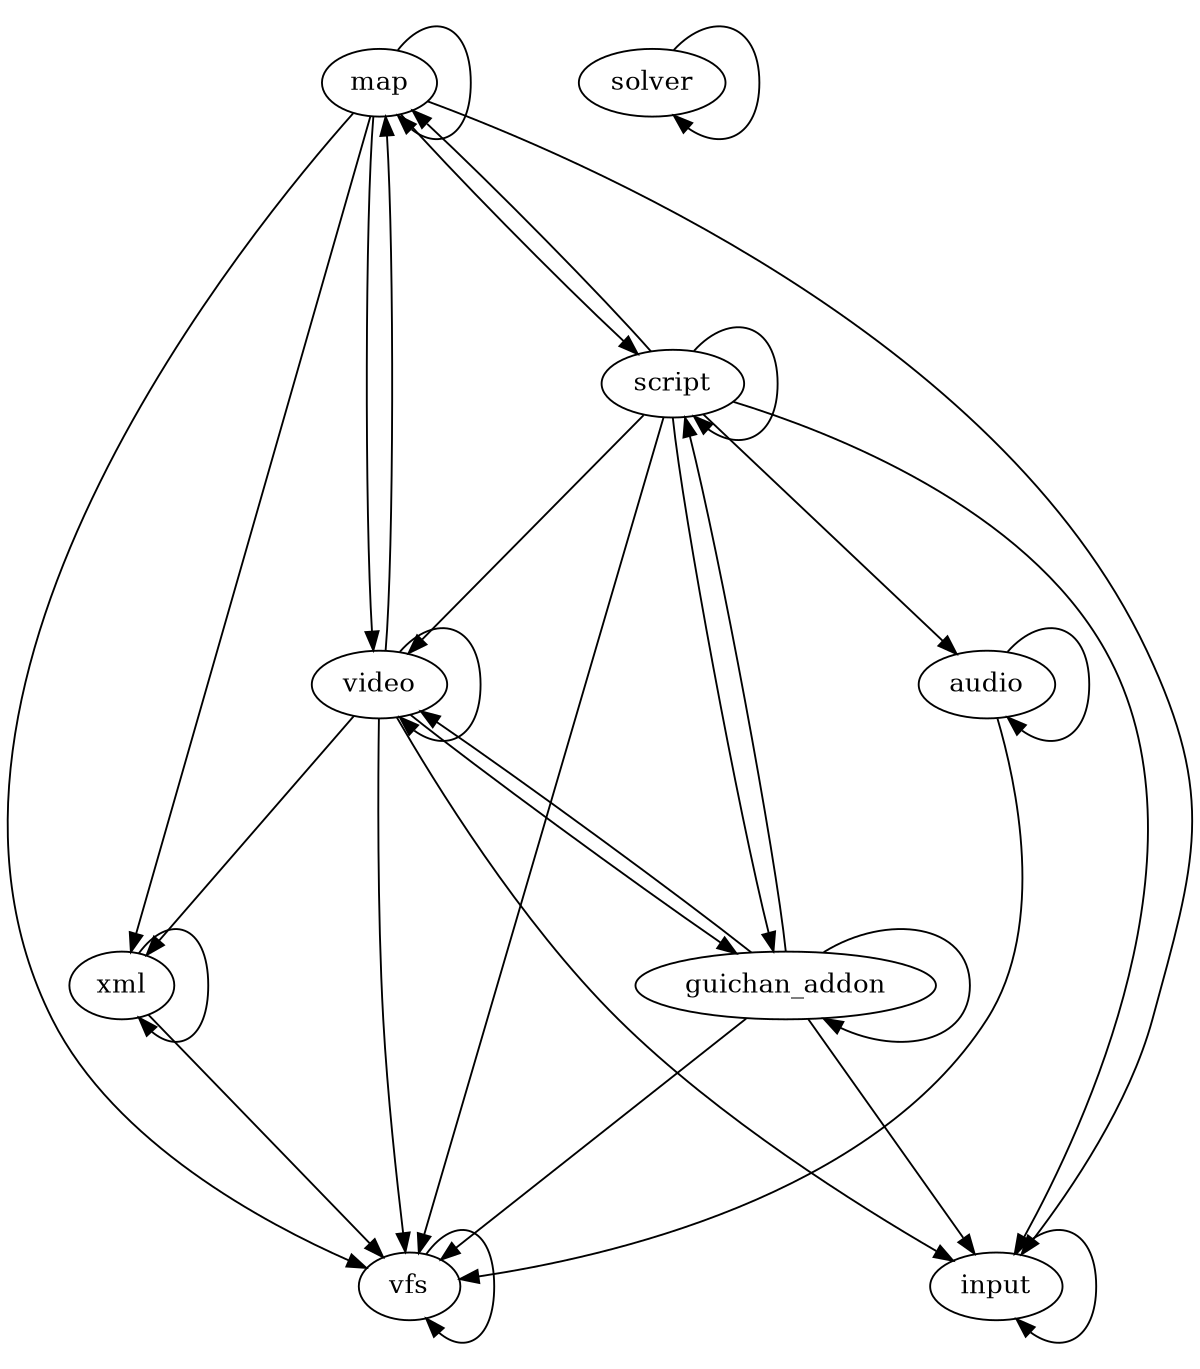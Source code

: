 digraph "source tree" {
    overlap=scale;
    size="8,10";
    ratio="fill";
    fontsize="16";
    fontname="Helvetica";
    clusterrank="local";
    "xml" -> "xml"
    "xml" -> "vfs"
    "map" -> "xml"
    "map" -> "map"
    "map" -> "script"
    "map" -> "video"
    "map" -> "input"
    "map" -> "vfs"
    "script" -> "map"
    "script" -> "script"
    "script" -> "guichan_addon"
    "script" -> "video"
    "script" -> "input"
    "script" -> "audio"
    "script" -> "vfs"
    "solver" -> "solver"
    "guichan_addon" -> "input"
    "guichan_addon" -> "script"
    "guichan_addon" -> "video"
    "guichan_addon" -> "vfs"
    "guichan_addon" -> "guichan_addon"
    "video" -> "xml"
    "video" -> "map"
    "video" -> "guichan_addon"
    "video" -> "video"
    "video" -> "input"
    "video" -> "vfs"
    "input" -> "input"
    "audio" -> "audio"
    "audio" -> "vfs"
    "vfs" -> "vfs"
}